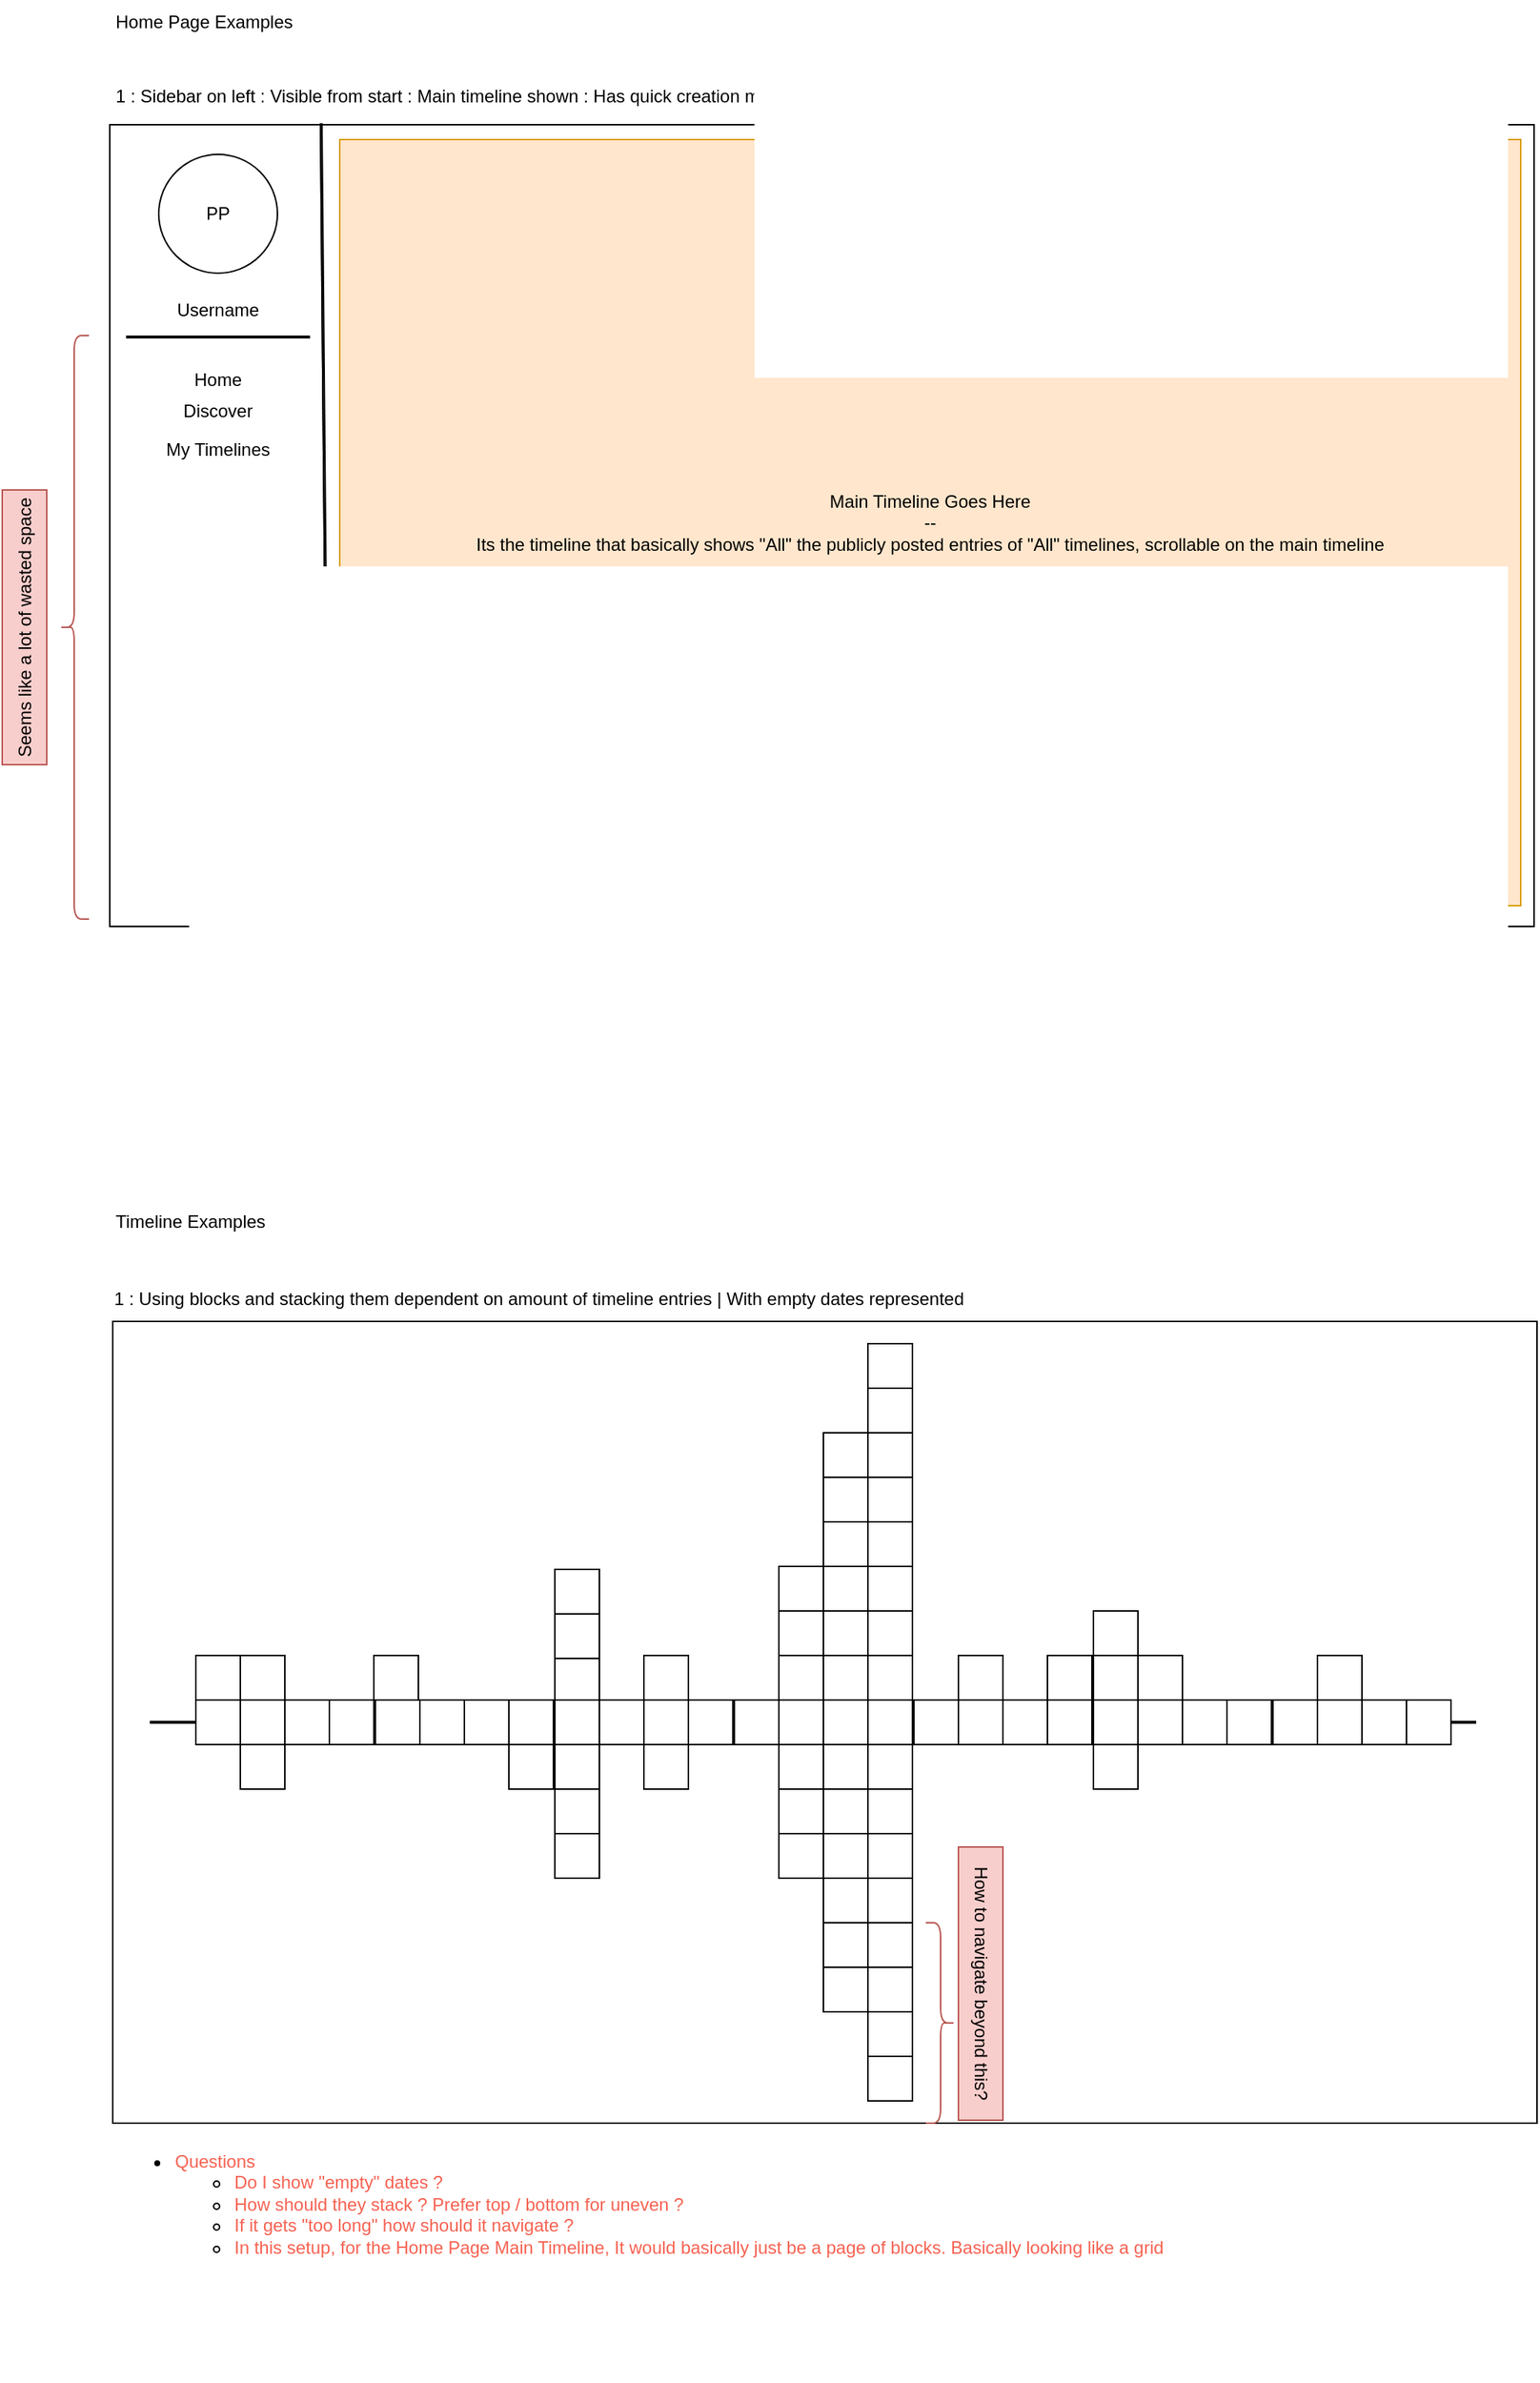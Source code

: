 <mxfile version="24.8.4">
  <diagram name="UI" id="J5njl0FX4pREGRQ1qpST">
    <mxGraphModel dx="2334" dy="758" grid="0" gridSize="10" guides="1" tooltips="1" connect="1" arrows="1" fold="1" page="1" pageScale="1" pageWidth="900" pageHeight="1600" math="0" shadow="0">
      <root>
        <mxCell id="0" />
        <mxCell id="1" parent="0" />
        <mxCell id="IvysYTELjsWq8xflthgH-1" value="Home Page Examples" style="text;html=1;align=left;verticalAlign=middle;whiteSpace=wrap;rounded=0;" vertex="1" parent="1">
          <mxGeometry width="130" height="30" as="geometry" />
        </mxCell>
        <mxCell id="IvysYTELjsWq8xflthgH-2" value="" style="rounded=0;whiteSpace=wrap;html=1;" vertex="1" parent="1">
          <mxGeometry x="-2" y="84" width="960" height="540" as="geometry" />
        </mxCell>
        <mxCell id="IvysYTELjsWq8xflthgH-3" value="1 : Sidebar on left : Visible from start : Main timeline shown : Has quick creation menu : User profile is top center left" style="text;html=1;align=left;verticalAlign=middle;whiteSpace=wrap;rounded=0;" vertex="1" parent="1">
          <mxGeometry y="50" width="960" height="30" as="geometry" />
        </mxCell>
        <mxCell id="IvysYTELjsWq8xflthgH-4" value="" style="endArrow=none;html=1;rounded=0;entryX=0.133;entryY=0.007;entryDx=0;entryDy=0;entryPerimeter=0;exitX=0.138;exitY=0.996;exitDx=0;exitDy=0;exitPerimeter=0;" edge="1" parent="1">
          <mxGeometry width="50" height="50" relative="1" as="geometry">
            <mxPoint x="144.8" y="617.03" as="sourcePoint" />
            <mxPoint x="140.0" y="82.97" as="targetPoint" />
          </mxGeometry>
        </mxCell>
        <mxCell id="IvysYTELjsWq8xflthgH-5" value="" style="endArrow=none;html=1;rounded=0;entryX=0.133;entryY=0.007;entryDx=0;entryDy=0;entryPerimeter=0;exitX=0.138;exitY=0.996;exitDx=0;exitDy=0;exitPerimeter=0;" edge="1" parent="1">
          <mxGeometry width="50" height="50" relative="1" as="geometry">
            <mxPoint x="144.8" y="617.03" as="sourcePoint" />
            <mxPoint x="140.0" y="82.97" as="targetPoint" />
          </mxGeometry>
        </mxCell>
        <mxCell id="IvysYTELjsWq8xflthgH-7" value="" style="endArrow=none;html=1;rounded=0;entryX=0.133;entryY=0.007;entryDx=0;entryDy=0;entryPerimeter=0;exitX=0.138;exitY=0.996;exitDx=0;exitDy=0;exitPerimeter=0;" edge="1" parent="1">
          <mxGeometry width="50" height="50" relative="1" as="geometry">
            <mxPoint x="145.8" y="617.03" as="sourcePoint" />
            <mxPoint x="141.0" y="82.97" as="targetPoint" />
          </mxGeometry>
        </mxCell>
        <mxCell id="IvysYTELjsWq8xflthgH-8" value="PP" style="ellipse;whiteSpace=wrap;html=1;aspect=fixed;" vertex="1" parent="1">
          <mxGeometry x="31" y="104" width="80" height="80" as="geometry" />
        </mxCell>
        <mxCell id="IvysYTELjsWq8xflthgH-9" value="Username" style="text;html=1;align=center;verticalAlign=middle;whiteSpace=wrap;rounded=0;" vertex="1" parent="1">
          <mxGeometry x="41" y="194" width="60" height="30" as="geometry" />
        </mxCell>
        <mxCell id="IvysYTELjsWq8xflthgH-14" value="" style="line;strokeWidth=2;html=1;" vertex="1" parent="1">
          <mxGeometry x="9" y="222" width="124" height="10" as="geometry" />
        </mxCell>
        <mxCell id="IvysYTELjsWq8xflthgH-15" value="Home" style="text;html=1;align=center;verticalAlign=middle;whiteSpace=wrap;rounded=0;" vertex="1" parent="1">
          <mxGeometry x="41" y="241" width="60" height="30" as="geometry" />
        </mxCell>
        <mxCell id="IvysYTELjsWq8xflthgH-16" value="Discover" style="text;html=1;align=center;verticalAlign=middle;whiteSpace=wrap;rounded=0;" vertex="1" parent="1">
          <mxGeometry x="41" y="262" width="60" height="30" as="geometry" />
        </mxCell>
        <mxCell id="IvysYTELjsWq8xflthgH-17" value="My Timelines" style="text;html=1;align=center;verticalAlign=middle;whiteSpace=wrap;rounded=0;" vertex="1" parent="1">
          <mxGeometry x="33" y="288" width="76" height="30" as="geometry" />
        </mxCell>
        <mxCell id="IvysYTELjsWq8xflthgH-18" value="" style="shape=curlyBracket;whiteSpace=wrap;html=1;rounded=1;labelPosition=left;verticalLabelPosition=middle;align=right;verticalAlign=middle;fillColor=#f8cecc;strokeColor=#b85450;" vertex="1" parent="1">
          <mxGeometry x="-36" y="226" width="20" height="393" as="geometry" />
        </mxCell>
        <mxCell id="IvysYTELjsWq8xflthgH-20" value="Seems like a lot of wasted space" style="text;html=1;align=center;verticalAlign=middle;whiteSpace=wrap;rounded=0;rotation=270;fillColor=#f8cecc;strokeColor=#b85450;" vertex="1" parent="1">
          <mxGeometry x="-152" y="407.5" width="185" height="30" as="geometry" />
        </mxCell>
        <mxCell id="IvysYTELjsWq8xflthgH-23" value="&lt;div&gt;Main Timeline Goes Here &lt;br&gt;&lt;/div&gt;&lt;div&gt;--&lt;/div&gt;&lt;div&gt;Its the timeline that basically shows &quot;All&quot; the publicly posted entries of &quot;All&quot; timelines, scrollable on the main timeline&lt;br&gt;&lt;/div&gt;" style="rounded=0;whiteSpace=wrap;html=1;fillColor=#ffe6cc;strokeColor=#d79b00;" vertex="1" parent="1">
          <mxGeometry x="153" y="94" width="796" height="516" as="geometry" />
        </mxCell>
        <mxCell id="IvysYTELjsWq8xflthgH-24" value="Timeline Examples" style="text;html=1;align=left;verticalAlign=middle;whiteSpace=wrap;rounded=0;" vertex="1" parent="1">
          <mxGeometry y="808" width="108" height="30" as="geometry" />
        </mxCell>
        <mxCell id="IvysYTELjsWq8xflthgH-25" value="" style="rounded=0;whiteSpace=wrap;html=1;" vertex="1" parent="1">
          <mxGeometry y="890" width="960" height="540" as="geometry" />
        </mxCell>
        <mxCell id="IvysYTELjsWq8xflthgH-26" value="1 : Using blocks and stacking them dependent on amount of timeline entries | With empty dates represented" style="text;html=1;align=left;verticalAlign=middle;whiteSpace=wrap;rounded=0;" vertex="1" parent="1">
          <mxGeometry x="-1" y="860" width="959" height="30" as="geometry" />
        </mxCell>
        <mxCell id="IvysYTELjsWq8xflthgH-27" value="" style="line;strokeWidth=2;html=1;" vertex="1" parent="1">
          <mxGeometry x="25" y="1155" width="894" height="10" as="geometry" />
        </mxCell>
        <mxCell id="IvysYTELjsWq8xflthgH-28" value="&lt;ul&gt;&lt;li&gt;&lt;font color=&quot;#f66151&quot;&gt;Questions&lt;/font&gt;&lt;/li&gt;&lt;ul&gt;&lt;li&gt;&lt;font color=&quot;#f66151&quot;&gt;Do I show &quot;empty&quot; dates ?&lt;/font&gt;&lt;/li&gt;&lt;li&gt;&lt;font color=&quot;#f66151&quot;&gt;How should they stack ? Prefer top / bottom for uneven ?&lt;/font&gt;&lt;/li&gt;&lt;li&gt;&lt;font color=&quot;#f66151&quot;&gt;If it gets &quot;too long&quot; how should it navigate ?&lt;/font&gt;&lt;/li&gt;&lt;li&gt;&lt;font color=&quot;#f66151&quot;&gt;In this setup, for the Home Page Main Timeline, It would basically just be a page of blocks. Basically looking like a grid&lt;br&gt;&lt;/font&gt;&lt;/li&gt;&lt;/ul&gt;&lt;/ul&gt;" style="text;strokeColor=none;fillColor=none;html=1;whiteSpace=wrap;verticalAlign=top;overflow=hidden;" vertex="1" parent="1">
          <mxGeometry y="1430" width="961" height="171" as="geometry" />
        </mxCell>
        <mxCell id="IvysYTELjsWq8xflthgH-30" value="" style="whiteSpace=wrap;html=1;aspect=fixed;" vertex="1" parent="1">
          <mxGeometry x="56" y="1145" width="30" height="30" as="geometry" />
        </mxCell>
        <mxCell id="IvysYTELjsWq8xflthgH-31" value="" style="whiteSpace=wrap;html=1;aspect=fixed;" vertex="1" parent="1">
          <mxGeometry x="86" y="1145" width="30" height="30" as="geometry" />
        </mxCell>
        <mxCell id="IvysYTELjsWq8xflthgH-32" value="" style="whiteSpace=wrap;html=1;aspect=fixed;" vertex="1" parent="1">
          <mxGeometry x="116" y="1145" width="30" height="30" as="geometry" />
        </mxCell>
        <mxCell id="IvysYTELjsWq8xflthgH-33" value="" style="whiteSpace=wrap;html=1;aspect=fixed;" vertex="1" parent="1">
          <mxGeometry x="146" y="1145" width="30" height="30" as="geometry" />
        </mxCell>
        <mxCell id="IvysYTELjsWq8xflthgH-34" value="" style="whiteSpace=wrap;html=1;aspect=fixed;" vertex="1" parent="1">
          <mxGeometry x="177" y="1145" width="30" height="30" as="geometry" />
        </mxCell>
        <mxCell id="IvysYTELjsWq8xflthgH-35" value="" style="whiteSpace=wrap;html=1;aspect=fixed;" vertex="1" parent="1">
          <mxGeometry x="207" y="1145" width="30" height="30" as="geometry" />
        </mxCell>
        <mxCell id="IvysYTELjsWq8xflthgH-36" value="" style="whiteSpace=wrap;html=1;aspect=fixed;" vertex="1" parent="1">
          <mxGeometry x="237" y="1145" width="30" height="30" as="geometry" />
        </mxCell>
        <mxCell id="IvysYTELjsWq8xflthgH-37" value="" style="whiteSpace=wrap;html=1;aspect=fixed;" vertex="1" parent="1">
          <mxGeometry x="267" y="1145" width="30" height="30" as="geometry" />
        </mxCell>
        <mxCell id="IvysYTELjsWq8xflthgH-38" value="" style="whiteSpace=wrap;html=1;aspect=fixed;" vertex="1" parent="1">
          <mxGeometry x="298" y="1145" width="30" height="30" as="geometry" />
        </mxCell>
        <mxCell id="IvysYTELjsWq8xflthgH-39" value="" style="whiteSpace=wrap;html=1;aspect=fixed;" vertex="1" parent="1">
          <mxGeometry x="328" y="1145" width="30" height="30" as="geometry" />
        </mxCell>
        <mxCell id="IvysYTELjsWq8xflthgH-40" value="" style="whiteSpace=wrap;html=1;aspect=fixed;" vertex="1" parent="1">
          <mxGeometry x="358" y="1145" width="30" height="30" as="geometry" />
        </mxCell>
        <mxCell id="IvysYTELjsWq8xflthgH-41" value="" style="whiteSpace=wrap;html=1;aspect=fixed;" vertex="1" parent="1">
          <mxGeometry x="388" y="1145" width="30" height="30" as="geometry" />
        </mxCell>
        <mxCell id="IvysYTELjsWq8xflthgH-42" value="" style="whiteSpace=wrap;html=1;aspect=fixed;" vertex="1" parent="1">
          <mxGeometry x="419" y="1145" width="30" height="30" as="geometry" />
        </mxCell>
        <mxCell id="IvysYTELjsWq8xflthgH-43" value="" style="whiteSpace=wrap;html=1;aspect=fixed;" vertex="1" parent="1">
          <mxGeometry x="449" y="1145" width="30" height="30" as="geometry" />
        </mxCell>
        <mxCell id="IvysYTELjsWq8xflthgH-44" value="" style="whiteSpace=wrap;html=1;aspect=fixed;" vertex="1" parent="1">
          <mxGeometry x="479" y="1145" width="30" height="30" as="geometry" />
        </mxCell>
        <mxCell id="IvysYTELjsWq8xflthgH-45" value="" style="whiteSpace=wrap;html=1;aspect=fixed;" vertex="1" parent="1">
          <mxGeometry x="509" y="1145" width="30" height="30" as="geometry" />
        </mxCell>
        <mxCell id="IvysYTELjsWq8xflthgH-46" value="" style="whiteSpace=wrap;html=1;aspect=fixed;" vertex="1" parent="1">
          <mxGeometry x="540" y="1145" width="30" height="30" as="geometry" />
        </mxCell>
        <mxCell id="IvysYTELjsWq8xflthgH-47" value="" style="whiteSpace=wrap;html=1;aspect=fixed;" vertex="1" parent="1">
          <mxGeometry x="570" y="1145" width="30" height="30" as="geometry" />
        </mxCell>
        <mxCell id="IvysYTELjsWq8xflthgH-48" value="" style="whiteSpace=wrap;html=1;aspect=fixed;" vertex="1" parent="1">
          <mxGeometry x="600" y="1145" width="30" height="30" as="geometry" />
        </mxCell>
        <mxCell id="IvysYTELjsWq8xflthgH-49" value="" style="whiteSpace=wrap;html=1;aspect=fixed;" vertex="1" parent="1">
          <mxGeometry x="630" y="1145" width="30" height="30" as="geometry" />
        </mxCell>
        <mxCell id="IvysYTELjsWq8xflthgH-50" value="" style="whiteSpace=wrap;html=1;aspect=fixed;" vertex="1" parent="1">
          <mxGeometry x="661" y="1145" width="30" height="30" as="geometry" />
        </mxCell>
        <mxCell id="IvysYTELjsWq8xflthgH-51" value="" style="whiteSpace=wrap;html=1;aspect=fixed;" vertex="1" parent="1">
          <mxGeometry x="691" y="1145" width="30" height="30" as="geometry" />
        </mxCell>
        <mxCell id="IvysYTELjsWq8xflthgH-52" value="" style="whiteSpace=wrap;html=1;aspect=fixed;" vertex="1" parent="1">
          <mxGeometry x="721" y="1145" width="30" height="30" as="geometry" />
        </mxCell>
        <mxCell id="IvysYTELjsWq8xflthgH-53" value="" style="whiteSpace=wrap;html=1;aspect=fixed;" vertex="1" parent="1">
          <mxGeometry x="751" y="1145" width="30" height="30" as="geometry" />
        </mxCell>
        <mxCell id="IvysYTELjsWq8xflthgH-54" value="" style="whiteSpace=wrap;html=1;aspect=fixed;" vertex="1" parent="1">
          <mxGeometry x="782" y="1145" width="30" height="30" as="geometry" />
        </mxCell>
        <mxCell id="IvysYTELjsWq8xflthgH-55" value="" style="whiteSpace=wrap;html=1;aspect=fixed;" vertex="1" parent="1">
          <mxGeometry x="812" y="1145" width="30" height="30" as="geometry" />
        </mxCell>
        <mxCell id="IvysYTELjsWq8xflthgH-56" value="" style="whiteSpace=wrap;html=1;aspect=fixed;" vertex="1" parent="1">
          <mxGeometry x="842" y="1145" width="30" height="30" as="geometry" />
        </mxCell>
        <mxCell id="IvysYTELjsWq8xflthgH-57" value="" style="whiteSpace=wrap;html=1;aspect=fixed;" vertex="1" parent="1">
          <mxGeometry x="872" y="1145" width="30" height="30" as="geometry" />
        </mxCell>
        <mxCell id="IvysYTELjsWq8xflthgH-62" value="" style="whiteSpace=wrap;html=1;aspect=fixed;" vertex="1" parent="1">
          <mxGeometry x="56" y="1115" width="30" height="30" as="geometry" />
        </mxCell>
        <mxCell id="IvysYTELjsWq8xflthgH-63" value="" style="whiteSpace=wrap;html=1;aspect=fixed;" vertex="1" parent="1">
          <mxGeometry x="86" y="1115" width="30" height="30" as="geometry" />
        </mxCell>
        <mxCell id="IvysYTELjsWq8xflthgH-64" value="" style="whiteSpace=wrap;html=1;aspect=fixed;" vertex="1" parent="1">
          <mxGeometry x="86" y="1175" width="30" height="30" as="geometry" />
        </mxCell>
        <mxCell id="IvysYTELjsWq8xflthgH-65" value="" style="whiteSpace=wrap;html=1;aspect=fixed;" vertex="1" parent="1">
          <mxGeometry x="176" y="1115" width="30" height="30" as="geometry" />
        </mxCell>
        <mxCell id="IvysYTELjsWq8xflthgH-66" value="" style="whiteSpace=wrap;html=1;aspect=fixed;" vertex="1" parent="1">
          <mxGeometry x="267" y="1175" width="30" height="30" as="geometry" />
        </mxCell>
        <mxCell id="IvysYTELjsWq8xflthgH-67" value="" style="whiteSpace=wrap;html=1;aspect=fixed;" vertex="1" parent="1">
          <mxGeometry x="298" y="1115" width="30" height="30" as="geometry" />
        </mxCell>
        <mxCell id="IvysYTELjsWq8xflthgH-68" value="" style="whiteSpace=wrap;html=1;aspect=fixed;" vertex="1" parent="1">
          <mxGeometry x="298" y="1175" width="30" height="30" as="geometry" />
        </mxCell>
        <mxCell id="IvysYTELjsWq8xflthgH-69" value="" style="whiteSpace=wrap;html=1;aspect=fixed;" vertex="1" parent="1">
          <mxGeometry x="298" y="1205" width="30" height="30" as="geometry" />
        </mxCell>
        <mxCell id="IvysYTELjsWq8xflthgH-70" value="" style="whiteSpace=wrap;html=1;aspect=fixed;" vertex="1" parent="1">
          <mxGeometry x="298" y="1087" width="30" height="30" as="geometry" />
        </mxCell>
        <mxCell id="IvysYTELjsWq8xflthgH-71" value="" style="whiteSpace=wrap;html=1;aspect=fixed;" vertex="1" parent="1">
          <mxGeometry x="298" y="1235" width="30" height="30" as="geometry" />
        </mxCell>
        <mxCell id="IvysYTELjsWq8xflthgH-72" value="" style="whiteSpace=wrap;html=1;aspect=fixed;" vertex="1" parent="1">
          <mxGeometry x="298" y="1057" width="30" height="30" as="geometry" />
        </mxCell>
        <mxCell id="IvysYTELjsWq8xflthgH-73" value="" style="whiteSpace=wrap;html=1;aspect=fixed;" vertex="1" parent="1">
          <mxGeometry x="358" y="1115" width="30" height="30" as="geometry" />
        </mxCell>
        <mxCell id="IvysYTELjsWq8xflthgH-74" value="" style="whiteSpace=wrap;html=1;aspect=fixed;" vertex="1" parent="1">
          <mxGeometry x="358" y="1175" width="30" height="30" as="geometry" />
        </mxCell>
        <mxCell id="IvysYTELjsWq8xflthgH-75" value="" style="whiteSpace=wrap;html=1;aspect=fixed;" vertex="1" parent="1">
          <mxGeometry x="449" y="1115" width="30" height="30" as="geometry" />
        </mxCell>
        <mxCell id="IvysYTELjsWq8xflthgH-76" value="" style="whiteSpace=wrap;html=1;aspect=fixed;" vertex="1" parent="1">
          <mxGeometry x="449" y="1175" width="30" height="30" as="geometry" />
        </mxCell>
        <mxCell id="IvysYTELjsWq8xflthgH-77" value="" style="whiteSpace=wrap;html=1;aspect=fixed;" vertex="1" parent="1">
          <mxGeometry x="449" y="1205" width="30" height="30" as="geometry" />
        </mxCell>
        <mxCell id="IvysYTELjsWq8xflthgH-78" value="" style="whiteSpace=wrap;html=1;aspect=fixed;" vertex="1" parent="1">
          <mxGeometry x="449" y="1235" width="30" height="30" as="geometry" />
        </mxCell>
        <mxCell id="IvysYTELjsWq8xflthgH-79" value="" style="whiteSpace=wrap;html=1;aspect=fixed;" vertex="1" parent="1">
          <mxGeometry x="449" y="1085" width="30" height="30" as="geometry" />
        </mxCell>
        <mxCell id="IvysYTELjsWq8xflthgH-80" value="" style="whiteSpace=wrap;html=1;aspect=fixed;" vertex="1" parent="1">
          <mxGeometry x="449" y="1055" width="30" height="30" as="geometry" />
        </mxCell>
        <mxCell id="IvysYTELjsWq8xflthgH-81" value="" style="whiteSpace=wrap;html=1;aspect=fixed;" vertex="1" parent="1">
          <mxGeometry x="479" y="1115" width="30" height="30" as="geometry" />
        </mxCell>
        <mxCell id="IvysYTELjsWq8xflthgH-82" value="" style="whiteSpace=wrap;html=1;aspect=fixed;" vertex="1" parent="1">
          <mxGeometry x="479" y="1175" width="30" height="30" as="geometry" />
        </mxCell>
        <mxCell id="IvysYTELjsWq8xflthgH-83" value="" style="whiteSpace=wrap;html=1;aspect=fixed;" vertex="1" parent="1">
          <mxGeometry x="479" y="1205" width="30" height="30" as="geometry" />
        </mxCell>
        <mxCell id="IvysYTELjsWq8xflthgH-84" value="" style="whiteSpace=wrap;html=1;aspect=fixed;" vertex="1" parent="1">
          <mxGeometry x="479" y="1235" width="30" height="30" as="geometry" />
        </mxCell>
        <mxCell id="IvysYTELjsWq8xflthgH-85" value="" style="whiteSpace=wrap;html=1;aspect=fixed;" vertex="1" parent="1">
          <mxGeometry x="479" y="1085" width="30" height="30" as="geometry" />
        </mxCell>
        <mxCell id="IvysYTELjsWq8xflthgH-86" value="" style="whiteSpace=wrap;html=1;aspect=fixed;" vertex="1" parent="1">
          <mxGeometry x="479" y="1055" width="30" height="30" as="geometry" />
        </mxCell>
        <mxCell id="IvysYTELjsWq8xflthgH-87" value="" style="whiteSpace=wrap;html=1;aspect=fixed;" vertex="1" parent="1">
          <mxGeometry x="479" y="1025" width="30" height="30" as="geometry" />
        </mxCell>
        <mxCell id="IvysYTELjsWq8xflthgH-88" value="" style="whiteSpace=wrap;html=1;aspect=fixed;" vertex="1" parent="1">
          <mxGeometry x="479" y="1265" width="30" height="30" as="geometry" />
        </mxCell>
        <mxCell id="IvysYTELjsWq8xflthgH-89" value="" style="whiteSpace=wrap;html=1;aspect=fixed;" vertex="1" parent="1">
          <mxGeometry x="479" y="1295" width="30" height="30" as="geometry" />
        </mxCell>
        <mxCell id="IvysYTELjsWq8xflthgH-90" value="" style="whiteSpace=wrap;html=1;aspect=fixed;" vertex="1" parent="1">
          <mxGeometry x="479" y="995" width="30" height="30" as="geometry" />
        </mxCell>
        <mxCell id="IvysYTELjsWq8xflthgH-91" value="" style="whiteSpace=wrap;html=1;aspect=fixed;" vertex="1" parent="1">
          <mxGeometry x="479" y="1325" width="30" height="30" as="geometry" />
        </mxCell>
        <mxCell id="IvysYTELjsWq8xflthgH-92" value="" style="whiteSpace=wrap;html=1;aspect=fixed;" vertex="1" parent="1">
          <mxGeometry x="479" y="965" width="30" height="30" as="geometry" />
        </mxCell>
        <mxCell id="IvysYTELjsWq8xflthgH-105" value="" style="whiteSpace=wrap;html=1;aspect=fixed;" vertex="1" parent="1">
          <mxGeometry x="509" y="1115" width="30" height="30" as="geometry" />
        </mxCell>
        <mxCell id="IvysYTELjsWq8xflthgH-106" value="" style="whiteSpace=wrap;html=1;aspect=fixed;" vertex="1" parent="1">
          <mxGeometry x="509" y="1175" width="30" height="30" as="geometry" />
        </mxCell>
        <mxCell id="IvysYTELjsWq8xflthgH-107" value="" style="whiteSpace=wrap;html=1;aspect=fixed;" vertex="1" parent="1">
          <mxGeometry x="509" y="1205" width="30" height="30" as="geometry" />
        </mxCell>
        <mxCell id="IvysYTELjsWq8xflthgH-108" value="" style="whiteSpace=wrap;html=1;aspect=fixed;" vertex="1" parent="1">
          <mxGeometry x="509" y="1235" width="30" height="30" as="geometry" />
        </mxCell>
        <mxCell id="IvysYTELjsWq8xflthgH-109" value="" style="whiteSpace=wrap;html=1;aspect=fixed;" vertex="1" parent="1">
          <mxGeometry x="509" y="1085" width="30" height="30" as="geometry" />
        </mxCell>
        <mxCell id="IvysYTELjsWq8xflthgH-110" value="" style="whiteSpace=wrap;html=1;aspect=fixed;" vertex="1" parent="1">
          <mxGeometry x="509" y="1055" width="30" height="30" as="geometry" />
        </mxCell>
        <mxCell id="IvysYTELjsWq8xflthgH-111" value="" style="whiteSpace=wrap;html=1;aspect=fixed;" vertex="1" parent="1">
          <mxGeometry x="509" y="1025" width="30" height="30" as="geometry" />
        </mxCell>
        <mxCell id="IvysYTELjsWq8xflthgH-112" value="" style="whiteSpace=wrap;html=1;aspect=fixed;" vertex="1" parent="1">
          <mxGeometry x="509" y="1265" width="30" height="30" as="geometry" />
        </mxCell>
        <mxCell id="IvysYTELjsWq8xflthgH-113" value="" style="whiteSpace=wrap;html=1;aspect=fixed;" vertex="1" parent="1">
          <mxGeometry x="509" y="1295" width="30" height="30" as="geometry" />
        </mxCell>
        <mxCell id="IvysYTELjsWq8xflthgH-114" value="" style="whiteSpace=wrap;html=1;aspect=fixed;" vertex="1" parent="1">
          <mxGeometry x="509" y="995" width="30" height="30" as="geometry" />
        </mxCell>
        <mxCell id="IvysYTELjsWq8xflthgH-115" value="" style="whiteSpace=wrap;html=1;aspect=fixed;" vertex="1" parent="1">
          <mxGeometry x="509" y="1325" width="30" height="30" as="geometry" />
        </mxCell>
        <mxCell id="IvysYTELjsWq8xflthgH-116" value="" style="whiteSpace=wrap;html=1;aspect=fixed;" vertex="1" parent="1">
          <mxGeometry x="509" y="965" width="30" height="30" as="geometry" />
        </mxCell>
        <mxCell id="IvysYTELjsWq8xflthgH-117" value="" style="whiteSpace=wrap;html=1;aspect=fixed;" vertex="1" parent="1">
          <mxGeometry x="509" y="935" width="30" height="30" as="geometry" />
        </mxCell>
        <mxCell id="IvysYTELjsWq8xflthgH-118" value="" style="whiteSpace=wrap;html=1;aspect=fixed;" vertex="1" parent="1">
          <mxGeometry x="509" y="1355" width="30" height="30" as="geometry" />
        </mxCell>
        <mxCell id="IvysYTELjsWq8xflthgH-120" value="" style="whiteSpace=wrap;html=1;aspect=fixed;" vertex="1" parent="1">
          <mxGeometry x="509" y="905" width="30" height="30" as="geometry" />
        </mxCell>
        <mxCell id="IvysYTELjsWq8xflthgH-121" value="" style="whiteSpace=wrap;html=1;aspect=fixed;" vertex="1" parent="1">
          <mxGeometry x="509" y="1385" width="30" height="30" as="geometry" />
        </mxCell>
        <mxCell id="IvysYTELjsWq8xflthgH-122" value="" style="whiteSpace=wrap;html=1;aspect=fixed;" vertex="1" parent="1">
          <mxGeometry x="570" y="1115" width="30" height="30" as="geometry" />
        </mxCell>
        <mxCell id="IvysYTELjsWq8xflthgH-123" value="" style="whiteSpace=wrap;html=1;aspect=fixed;" vertex="1" parent="1">
          <mxGeometry x="630" y="1115" width="30" height="30" as="geometry" />
        </mxCell>
        <mxCell id="IvysYTELjsWq8xflthgH-125" value="" style="whiteSpace=wrap;html=1;aspect=fixed;" vertex="1" parent="1">
          <mxGeometry x="661" y="1115" width="30" height="30" as="geometry" />
        </mxCell>
        <mxCell id="IvysYTELjsWq8xflthgH-126" value="" style="whiteSpace=wrap;html=1;aspect=fixed;" vertex="1" parent="1">
          <mxGeometry x="661" y="1175" width="30" height="30" as="geometry" />
        </mxCell>
        <mxCell id="IvysYTELjsWq8xflthgH-127" value="" style="whiteSpace=wrap;html=1;aspect=fixed;" vertex="1" parent="1">
          <mxGeometry x="661" y="1085" width="30" height="30" as="geometry" />
        </mxCell>
        <mxCell id="IvysYTELjsWq8xflthgH-128" value="" style="whiteSpace=wrap;html=1;aspect=fixed;" vertex="1" parent="1">
          <mxGeometry x="691" y="1115" width="30" height="30" as="geometry" />
        </mxCell>
        <mxCell id="IvysYTELjsWq8xflthgH-129" value="" style="whiteSpace=wrap;html=1;aspect=fixed;" vertex="1" parent="1">
          <mxGeometry x="812" y="1115" width="30" height="30" as="geometry" />
        </mxCell>
        <mxCell id="IvysYTELjsWq8xflthgH-130" value="" style="shape=curlyBracket;whiteSpace=wrap;html=1;rounded=1;flipH=1;labelPosition=right;verticalLabelPosition=middle;align=left;verticalAlign=middle;fillColor=#f8cecc;strokeColor=#b85450;" vertex="1" parent="1">
          <mxGeometry x="548" y="1295" width="20" height="135" as="geometry" />
        </mxCell>
        <mxCell id="IvysYTELjsWq8xflthgH-131" value="How to navigate beyond this?" style="text;html=1;align=center;verticalAlign=middle;whiteSpace=wrap;rounded=0;rotation=90;fillColor=#f8cecc;strokeColor=#b85450;" vertex="1" parent="1">
          <mxGeometry x="493" y="1321" width="184" height="30" as="geometry" />
        </mxCell>
      </root>
    </mxGraphModel>
  </diagram>
</mxfile>
